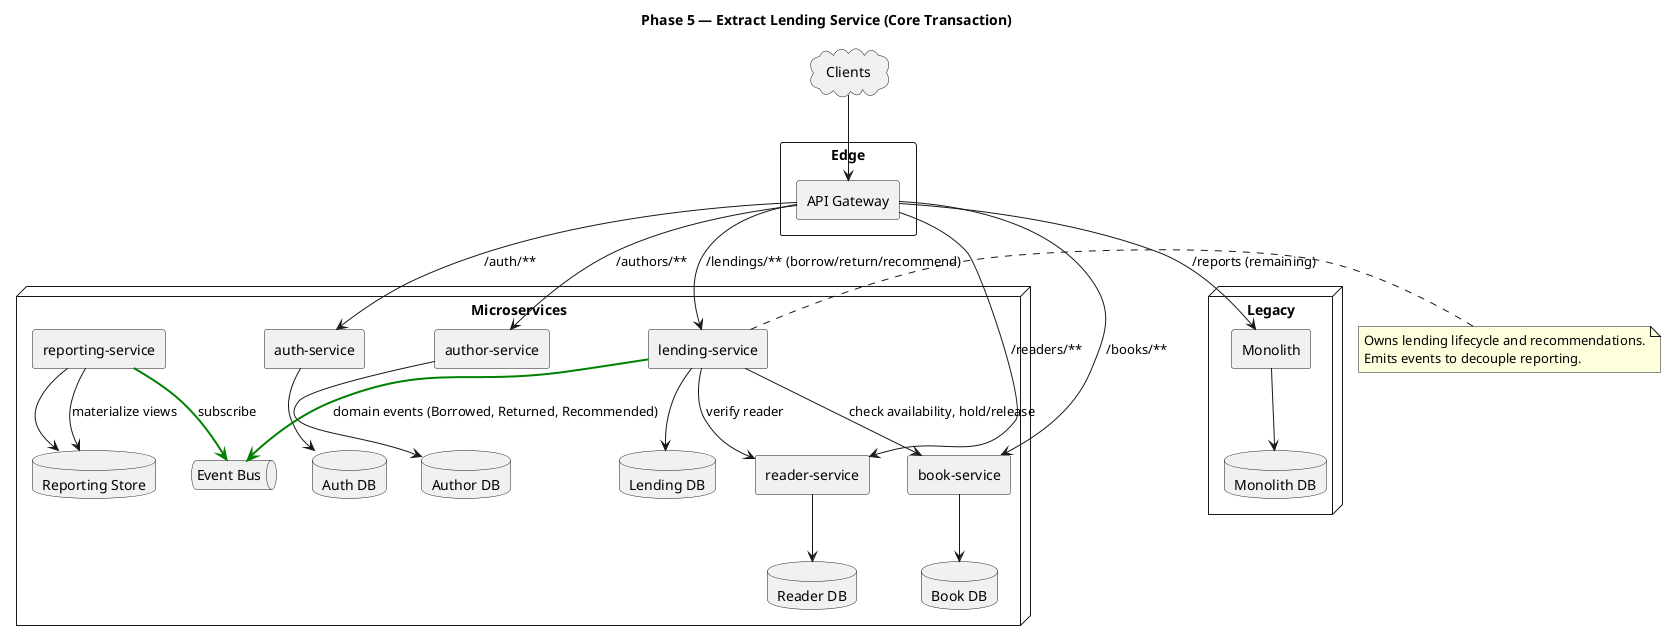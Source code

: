 @startuml
title Phase 5 — Extract Lending Service (Core Transaction)

skinparam componentStyle rectangle
skinparam shadowing false

cloud "Clients" as Clients
rectangle "Edge" {
  [API Gateway] as Gateway
}
node "Legacy" {
  [Monolith] as Monolith
  database "Monolith DB" as MonoDB
}
node "Microservices" {
  [auth-service] as Auth
  [reader-service] as Reader
  [author-service] as Author
  [book-service] as Book
  [lending-service] as Lending
  [reporting-service] as Reporting
  queue "Event Bus" as Bus
  database "Auth DB" as AuthDB
  database "Reader DB" as ReaderDB
  database "Author DB" as AuthorDB
  database "Book DB" as BookDB
  database "Lending DB" as LendingDB
  database "Reporting Store" as ReportDB
}

Clients --> Gateway
Gateway --> Auth : /auth/**
Gateway --> Reader : /readers/**
Gateway --> Author : /authors/**
Gateway --> Book : /books/**
Gateway --> Lending : /lendings/** (borrow/return/recommend)
Gateway --> Monolith : /reports (remaining)

Auth --> AuthDB
Reader --> ReaderDB
Author --> AuthorDB
Book --> BookDB
Lending --> LendingDB
Reporting --> ReportDB

Lending --> Reader : verify reader
Lending --> Book : check availability, hold/release
Lending -[#green,bold]-> Bus : domain events (Borrowed, Returned, Recommended)
Reporting -[#green,bold]-> Bus : subscribe
Reporting --> ReportDB : materialize views

Monolith --> MonoDB

note right of Lending
  Owns lending lifecycle and recommendations.
  Emits events to decouple reporting.
end note

@enduml
